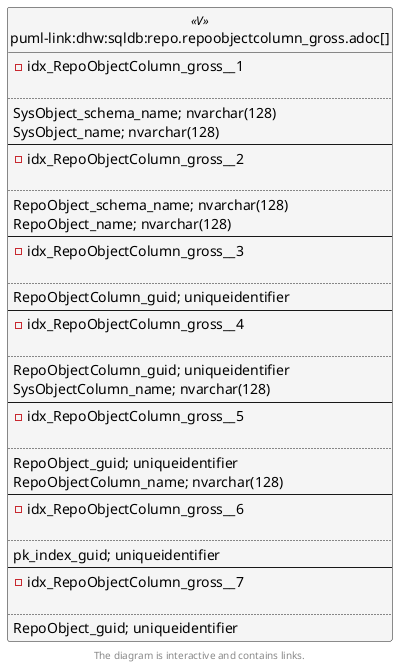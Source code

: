 @startuml
left to right direction
'top to bottom direction
hide circle
'avoide "." issues:
set namespaceSeparator none


skinparam class {
  BackgroundColor White
  BackgroundColor<<FN>> Yellow
  BackgroundColor<<FS>> Yellow
  BackgroundColor<<FT>> LightGray
  BackgroundColor<<IF>> Yellow
  BackgroundColor<<IS>> Yellow
  BackgroundColor<<P>> Aqua
  BackgroundColor<<PC>> Aqua
  BackgroundColor<<SN>> Yellow
  BackgroundColor<<SO>> SlateBlue
  BackgroundColor<<TF>> LightGray
  BackgroundColor<<TR>> Tomato
  BackgroundColor<<U>> White
  BackgroundColor<<V>> WhiteSmoke
  BackgroundColor<<X>> Aqua
  BackgroundColor<<external>> AliceBlue
}


entity "puml-link:dhw:sqldb:repo.repoobjectcolumn_gross.adoc[]" as repo.RepoObjectColumn_gross << V >> {
- idx_RepoObjectColumn_gross__1

..
SysObject_schema_name; nvarchar(128)
SysObject_name; nvarchar(128)
--
- idx_RepoObjectColumn_gross__2

..
RepoObject_schema_name; nvarchar(128)
RepoObject_name; nvarchar(128)
--
- idx_RepoObjectColumn_gross__3

..
RepoObjectColumn_guid; uniqueidentifier
--
- idx_RepoObjectColumn_gross__4

..
RepoObjectColumn_guid; uniqueidentifier
SysObjectColumn_name; nvarchar(128)
--
- idx_RepoObjectColumn_gross__5

..
RepoObject_guid; uniqueidentifier
RepoObjectColumn_name; nvarchar(128)
--
- idx_RepoObjectColumn_gross__6

..
pk_index_guid; uniqueidentifier
--
- idx_RepoObjectColumn_gross__7

..
RepoObject_guid; uniqueidentifier
}

footer The diagram is interactive and contains links.
@enduml

